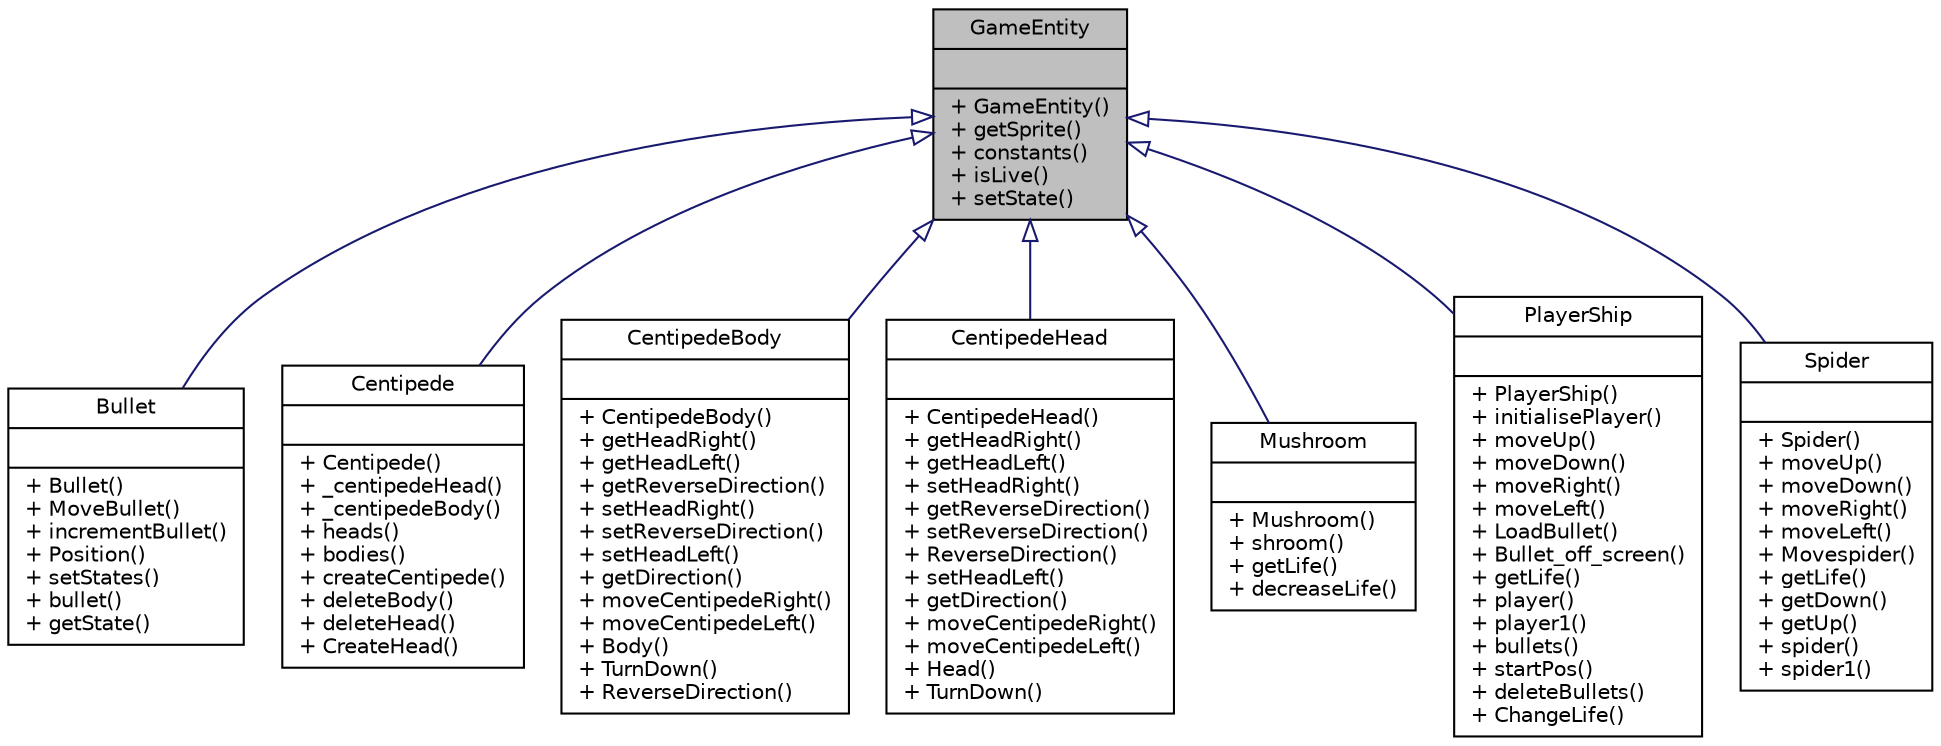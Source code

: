 digraph "GameEntity"
{
  edge [fontname="Helvetica",fontsize="10",labelfontname="Helvetica",labelfontsize="10"];
  node [fontname="Helvetica",fontsize="10",shape=record];
  Node0 [label="{GameEntity\n||+ GameEntity()\l+ getSprite()\l+ constants()\l+ isLive()\l+ setState()\l}",height=0.2,width=0.4,color="black", fillcolor="grey75", style="filled", fontcolor="black"];
  Node0 -> Node1 [dir="back",color="midnightblue",fontsize="10",style="solid",arrowtail="onormal",fontname="Helvetica"];
  Node1 [label="{Bullet\n||+ Bullet()\l+ MoveBullet()\l+ incrementBullet()\l+ Position()\l+ setStates()\l+ bullet()\l+ getState()\l}",height=0.2,width=0.4,color="black", fillcolor="white", style="filled",URL="$class_bullet.html",tooltip="The purpose of this class is to create a game entity of type bullet and create the corresponding resp..."];
  Node0 -> Node2 [dir="back",color="midnightblue",fontsize="10",style="solid",arrowtail="onormal",fontname="Helvetica"];
  Node2 [label="{Centipede\n||+ Centipede()\l+ _centipedeHead()\l+ _centipedeBody()\l+ heads()\l+ bodies()\l+ createCentipede()\l+ deleteBody()\l+ deleteHead()\l+ CreateHead()\l}",height=0.2,width=0.4,color="black", fillcolor="white", style="filled",URL="$class_centipede.html",tooltip="The purpose of this class is to create a game entity of type centipedeHead and create the correspondi..."];
  Node0 -> Node3 [dir="back",color="midnightblue",fontsize="10",style="solid",arrowtail="onormal",fontname="Helvetica"];
  Node3 [label="{CentipedeBody\n||+ CentipedeBody()\l+ getHeadRight()\l+ getHeadLeft()\l+ getReverseDirection()\l+ setHeadRight()\l+ setReverseDirection()\l+ setHeadLeft()\l+ getDirection()\l+ moveCentipedeRight()\l+ moveCentipedeLeft()\l+ Body()\l+ TurnDown()\l+ ReverseDirection()\l}",height=0.2,width=0.4,color="black", fillcolor="white", style="filled",URL="$class_centipede_body.html",tooltip="The purpose of this class is to create a game entity of type centipedeBody and create the correspondi..."];
  Node0 -> Node4 [dir="back",color="midnightblue",fontsize="10",style="solid",arrowtail="onormal",fontname="Helvetica"];
  Node4 [label="{CentipedeHead\n||+ CentipedeHead()\l+ getHeadRight()\l+ getHeadLeft()\l+ setHeadRight()\l+ getReverseDirection()\l+ setReverseDirection()\l+ ReverseDirection()\l+ setHeadLeft()\l+ getDirection()\l+ moveCentipedeRight()\l+ moveCentipedeLeft()\l+ Head()\l+ TurnDown()\l}",height=0.2,width=0.4,color="black", fillcolor="white", style="filled",URL="$class_centipede_head.html",tooltip="The purpose of this class is to create a game entity of type centipedeHead and create the correspondi..."];
  Node0 -> Node5 [dir="back",color="midnightblue",fontsize="10",style="solid",arrowtail="onormal",fontname="Helvetica"];
  Node5 [label="{Mushroom\n||+ Mushroom()\l+ shroom()\l+ getLife()\l+ decreaseLife()\l}",height=0.2,width=0.4,color="black", fillcolor="white", style="filled",URL="$class_mushroom.html",tooltip="The purpose of this class is to create a game entity of type mushroom and create the corresponding re..."];
  Node0 -> Node6 [dir="back",color="midnightblue",fontsize="10",style="solid",arrowtail="onormal",fontname="Helvetica"];
  Node6 [label="{PlayerShip\n||+ PlayerShip()\l+ initialisePlayer()\l+ moveUp()\l+ moveDown()\l+ moveRight()\l+ moveLeft()\l+ LoadBullet()\l+ Bullet_off_screen()\l+ getLife()\l+ player()\l+ player1()\l+ bullets()\l+ startPos()\l+ deleteBullets()\l+ ChangeLife()\l}",height=0.2,width=0.4,color="black", fillcolor="white", style="filled",URL="$class_player_ship.html",tooltip="The purpose of this class is to create a game entity of type mushrrom and create the corresponding re..."];
  Node0 -> Node7 [dir="back",color="midnightblue",fontsize="10",style="solid",arrowtail="onormal",fontname="Helvetica"];
  Node7 [label="{Spider\n||+ Spider()\l+ moveUp()\l+ moveDown()\l+ moveRight()\l+ moveLeft()\l+ Movespider()\l+ getLife()\l+ getDown()\l+ getUp()\l+ spider()\l+ spider1()\l}",height=0.2,width=0.4,color="black", fillcolor="white", style="filled",URL="$class_spider.html",tooltip="The purpose of this class is to create a game entity of type Spider and create the corresponding resp..."];
}
